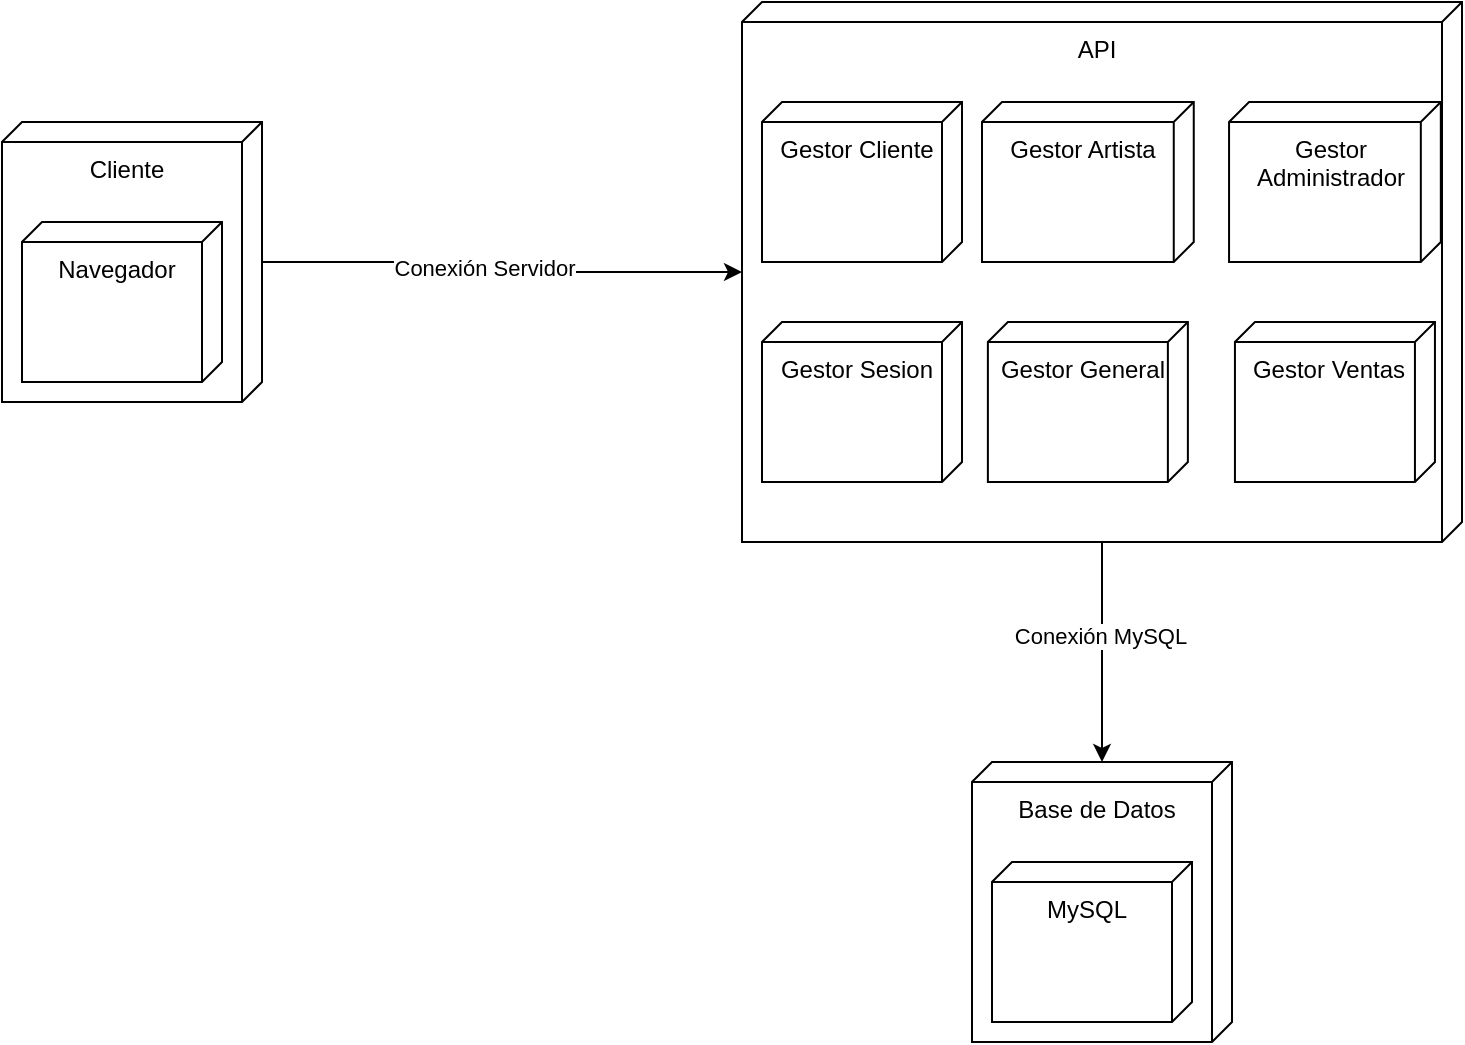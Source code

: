 <mxfile version="24.7.17">
  <diagram name="Página-1" id="ZA_9uoihJlghHjggJRSb">
    <mxGraphModel dx="2036" dy="931" grid="1" gridSize="10" guides="1" tooltips="1" connect="1" arrows="1" fold="1" page="1" pageScale="1" pageWidth="827" pageHeight="1169" math="0" shadow="0">
      <root>
        <mxCell id="0" />
        <mxCell id="1" parent="0" />
        <mxCell id="zMniDvu7l4l1g-uuoWxY-7" value="" style="edgeStyle=orthogonalEdgeStyle;rounded=0;orthogonalLoop=1;jettySize=auto;html=1;" parent="1" source="zMniDvu7l4l1g-uuoWxY-1" target="zMniDvu7l4l1g-uuoWxY-5" edge="1">
          <mxGeometry relative="1" as="geometry" />
        </mxCell>
        <mxCell id="zMniDvu7l4l1g-uuoWxY-11" value="Conexión Servidor" style="edgeLabel;html=1;align=center;verticalAlign=middle;resizable=0;points=[];" parent="zMniDvu7l4l1g-uuoWxY-7" vertex="1" connectable="0">
          <mxGeometry x="-0.1" y="-3" relative="1" as="geometry">
            <mxPoint as="offset" />
          </mxGeometry>
        </mxCell>
        <mxCell id="zMniDvu7l4l1g-uuoWxY-1" value="Cliente" style="verticalAlign=top;align=center;shape=cube;size=10;direction=south;fontStyle=0;html=1;boundedLbl=1;spacingLeft=5;whiteSpace=wrap;" parent="1" vertex="1">
          <mxGeometry x="60" y="190" width="130" height="140" as="geometry" />
        </mxCell>
        <mxCell id="zMniDvu7l4l1g-uuoWxY-2" value="Navegador" style="verticalAlign=top;align=center;shape=cube;size=10;direction=south;html=1;boundedLbl=1;spacingLeft=5;whiteSpace=wrap;" parent="zMniDvu7l4l1g-uuoWxY-1" vertex="1">
          <mxGeometry width="100" height="80" relative="1" as="geometry">
            <mxPoint x="10" y="50" as="offset" />
          </mxGeometry>
        </mxCell>
        <mxCell id="zMniDvu7l4l1g-uuoWxY-10" value="" style="edgeStyle=orthogonalEdgeStyle;rounded=0;orthogonalLoop=1;jettySize=auto;html=1;" parent="1" source="zMniDvu7l4l1g-uuoWxY-5" target="zMniDvu7l4l1g-uuoWxY-8" edge="1">
          <mxGeometry relative="1" as="geometry" />
        </mxCell>
        <mxCell id="zMniDvu7l4l1g-uuoWxY-12" value="Conexión MySQL" style="edgeLabel;html=1;align=center;verticalAlign=middle;resizable=0;points=[];" parent="zMniDvu7l4l1g-uuoWxY-10" vertex="1" connectable="0">
          <mxGeometry x="-0.15" y="-1" relative="1" as="geometry">
            <mxPoint as="offset" />
          </mxGeometry>
        </mxCell>
        <mxCell id="zMniDvu7l4l1g-uuoWxY-5" value="API" style="verticalAlign=top;align=center;shape=cube;size=10;direction=south;fontStyle=0;html=1;boundedLbl=1;spacingLeft=5;whiteSpace=wrap;" parent="1" vertex="1">
          <mxGeometry x="430" y="130" width="360" height="270" as="geometry" />
        </mxCell>
        <mxCell id="zMniDvu7l4l1g-uuoWxY-6" value="Gestor Cliente" style="verticalAlign=top;align=center;shape=cube;size=10;direction=south;html=1;boundedLbl=1;spacingLeft=5;whiteSpace=wrap;" parent="zMniDvu7l4l1g-uuoWxY-5" vertex="1">
          <mxGeometry width="100" height="80" relative="1" as="geometry">
            <mxPoint x="10" y="50" as="offset" />
          </mxGeometry>
        </mxCell>
        <mxCell id="Q_xQc4s_apUnnviqzkoL-254" value="Gestor Artista" style="verticalAlign=top;align=center;shape=cube;size=10;direction=south;html=1;boundedLbl=1;spacingLeft=5;whiteSpace=wrap;" vertex="1" parent="zMniDvu7l4l1g-uuoWxY-5">
          <mxGeometry x="119.997" y="50" width="105.882" height="80" as="geometry" />
        </mxCell>
        <mxCell id="Q_xQc4s_apUnnviqzkoL-255" value="Gestor Administrador" style="verticalAlign=top;align=center;shape=cube;size=10;direction=south;html=1;boundedLbl=1;spacingLeft=5;whiteSpace=wrap;" vertex="1" parent="zMniDvu7l4l1g-uuoWxY-5">
          <mxGeometry x="243.528" y="50" width="105.882" height="80" as="geometry" />
        </mxCell>
        <mxCell id="Q_xQc4s_apUnnviqzkoL-256" value="Gestor Sesion" style="verticalAlign=top;align=center;shape=cube;size=10;direction=south;html=1;boundedLbl=1;spacingLeft=5;whiteSpace=wrap;" vertex="1" parent="zMniDvu7l4l1g-uuoWxY-5">
          <mxGeometry x="10" y="160" width="100" height="80" as="geometry" />
        </mxCell>
        <mxCell id="Q_xQc4s_apUnnviqzkoL-257" value="Gestor General" style="verticalAlign=top;align=center;shape=cube;size=10;direction=south;html=1;boundedLbl=1;spacingLeft=5;whiteSpace=wrap;" vertex="1" parent="zMniDvu7l4l1g-uuoWxY-5">
          <mxGeometry x="122.94" y="160" width="100" height="80" as="geometry" />
        </mxCell>
        <mxCell id="Q_xQc4s_apUnnviqzkoL-258" value="Gestor Ventas" style="verticalAlign=top;align=center;shape=cube;size=10;direction=south;html=1;boundedLbl=1;spacingLeft=5;whiteSpace=wrap;" vertex="1" parent="zMniDvu7l4l1g-uuoWxY-5">
          <mxGeometry x="246.47" y="160" width="100" height="80" as="geometry" />
        </mxCell>
        <mxCell id="zMniDvu7l4l1g-uuoWxY-8" value="Base de Datos" style="verticalAlign=top;align=center;shape=cube;size=10;direction=south;fontStyle=0;html=1;boundedLbl=1;spacingLeft=5;whiteSpace=wrap;" parent="1" vertex="1">
          <mxGeometry x="545" y="510" width="130" height="140" as="geometry" />
        </mxCell>
        <mxCell id="zMniDvu7l4l1g-uuoWxY-9" value="MySQL" style="verticalAlign=top;align=center;shape=cube;size=10;direction=south;html=1;boundedLbl=1;spacingLeft=5;whiteSpace=wrap;" parent="zMniDvu7l4l1g-uuoWxY-8" vertex="1">
          <mxGeometry width="100" height="80" relative="1" as="geometry">
            <mxPoint x="10" y="50" as="offset" />
          </mxGeometry>
        </mxCell>
      </root>
    </mxGraphModel>
  </diagram>
</mxfile>

